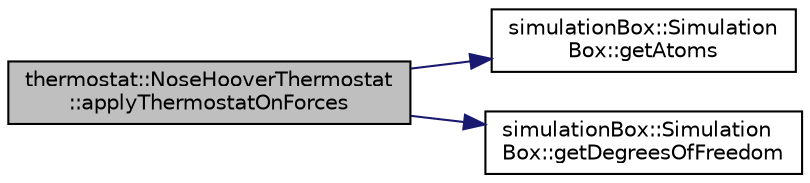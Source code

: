 digraph "thermostat::NoseHooverThermostat::applyThermostatOnForces"
{
 // LATEX_PDF_SIZE
  edge [fontname="Helvetica",fontsize="10",labelfontname="Helvetica",labelfontsize="10"];
  node [fontname="Helvetica",fontsize="10",shape=record];
  rankdir="LR";
  Node1 [label="thermostat::NoseHooverThermostat\l::applyThermostatOnForces",height=0.2,width=0.4,color="black", fillcolor="grey75", style="filled", fontcolor="black",tooltip="applies the Nose-Hoover thermostat on the forces"];
  Node1 -> Node2 [color="midnightblue",fontsize="10",style="solid",fontname="Helvetica"];
  Node2 [label="simulationBox::Simulation\lBox::getAtoms",height=0.2,width=0.4,color="black", fillcolor="white", style="filled",URL="$classsimulationBox_1_1SimulationBox.html#aa80269754e2fc5761e610c7a8bf99b23",tooltip=" "];
  Node1 -> Node3 [color="midnightblue",fontsize="10",style="solid",fontname="Helvetica"];
  Node3 [label="simulationBox::Simulation\lBox::getDegreesOfFreedom",height=0.2,width=0.4,color="black", fillcolor="white", style="filled",URL="$classsimulationBox_1_1SimulationBox.html#ab1453d380fb1218dfa4fa4672c20ace6",tooltip=" "];
}
